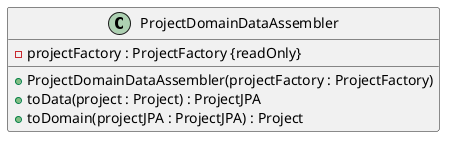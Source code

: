 @startuml

class ProjectDomainDataAssembler {
    - projectFactory : ProjectFactory {readOnly}

    + ProjectDomainDataAssembler(projectFactory : ProjectFactory)
    + toData(project : Project) : ProjectJPA
    + toDomain(projectJPA : ProjectJPA) : Project
}

@enduml